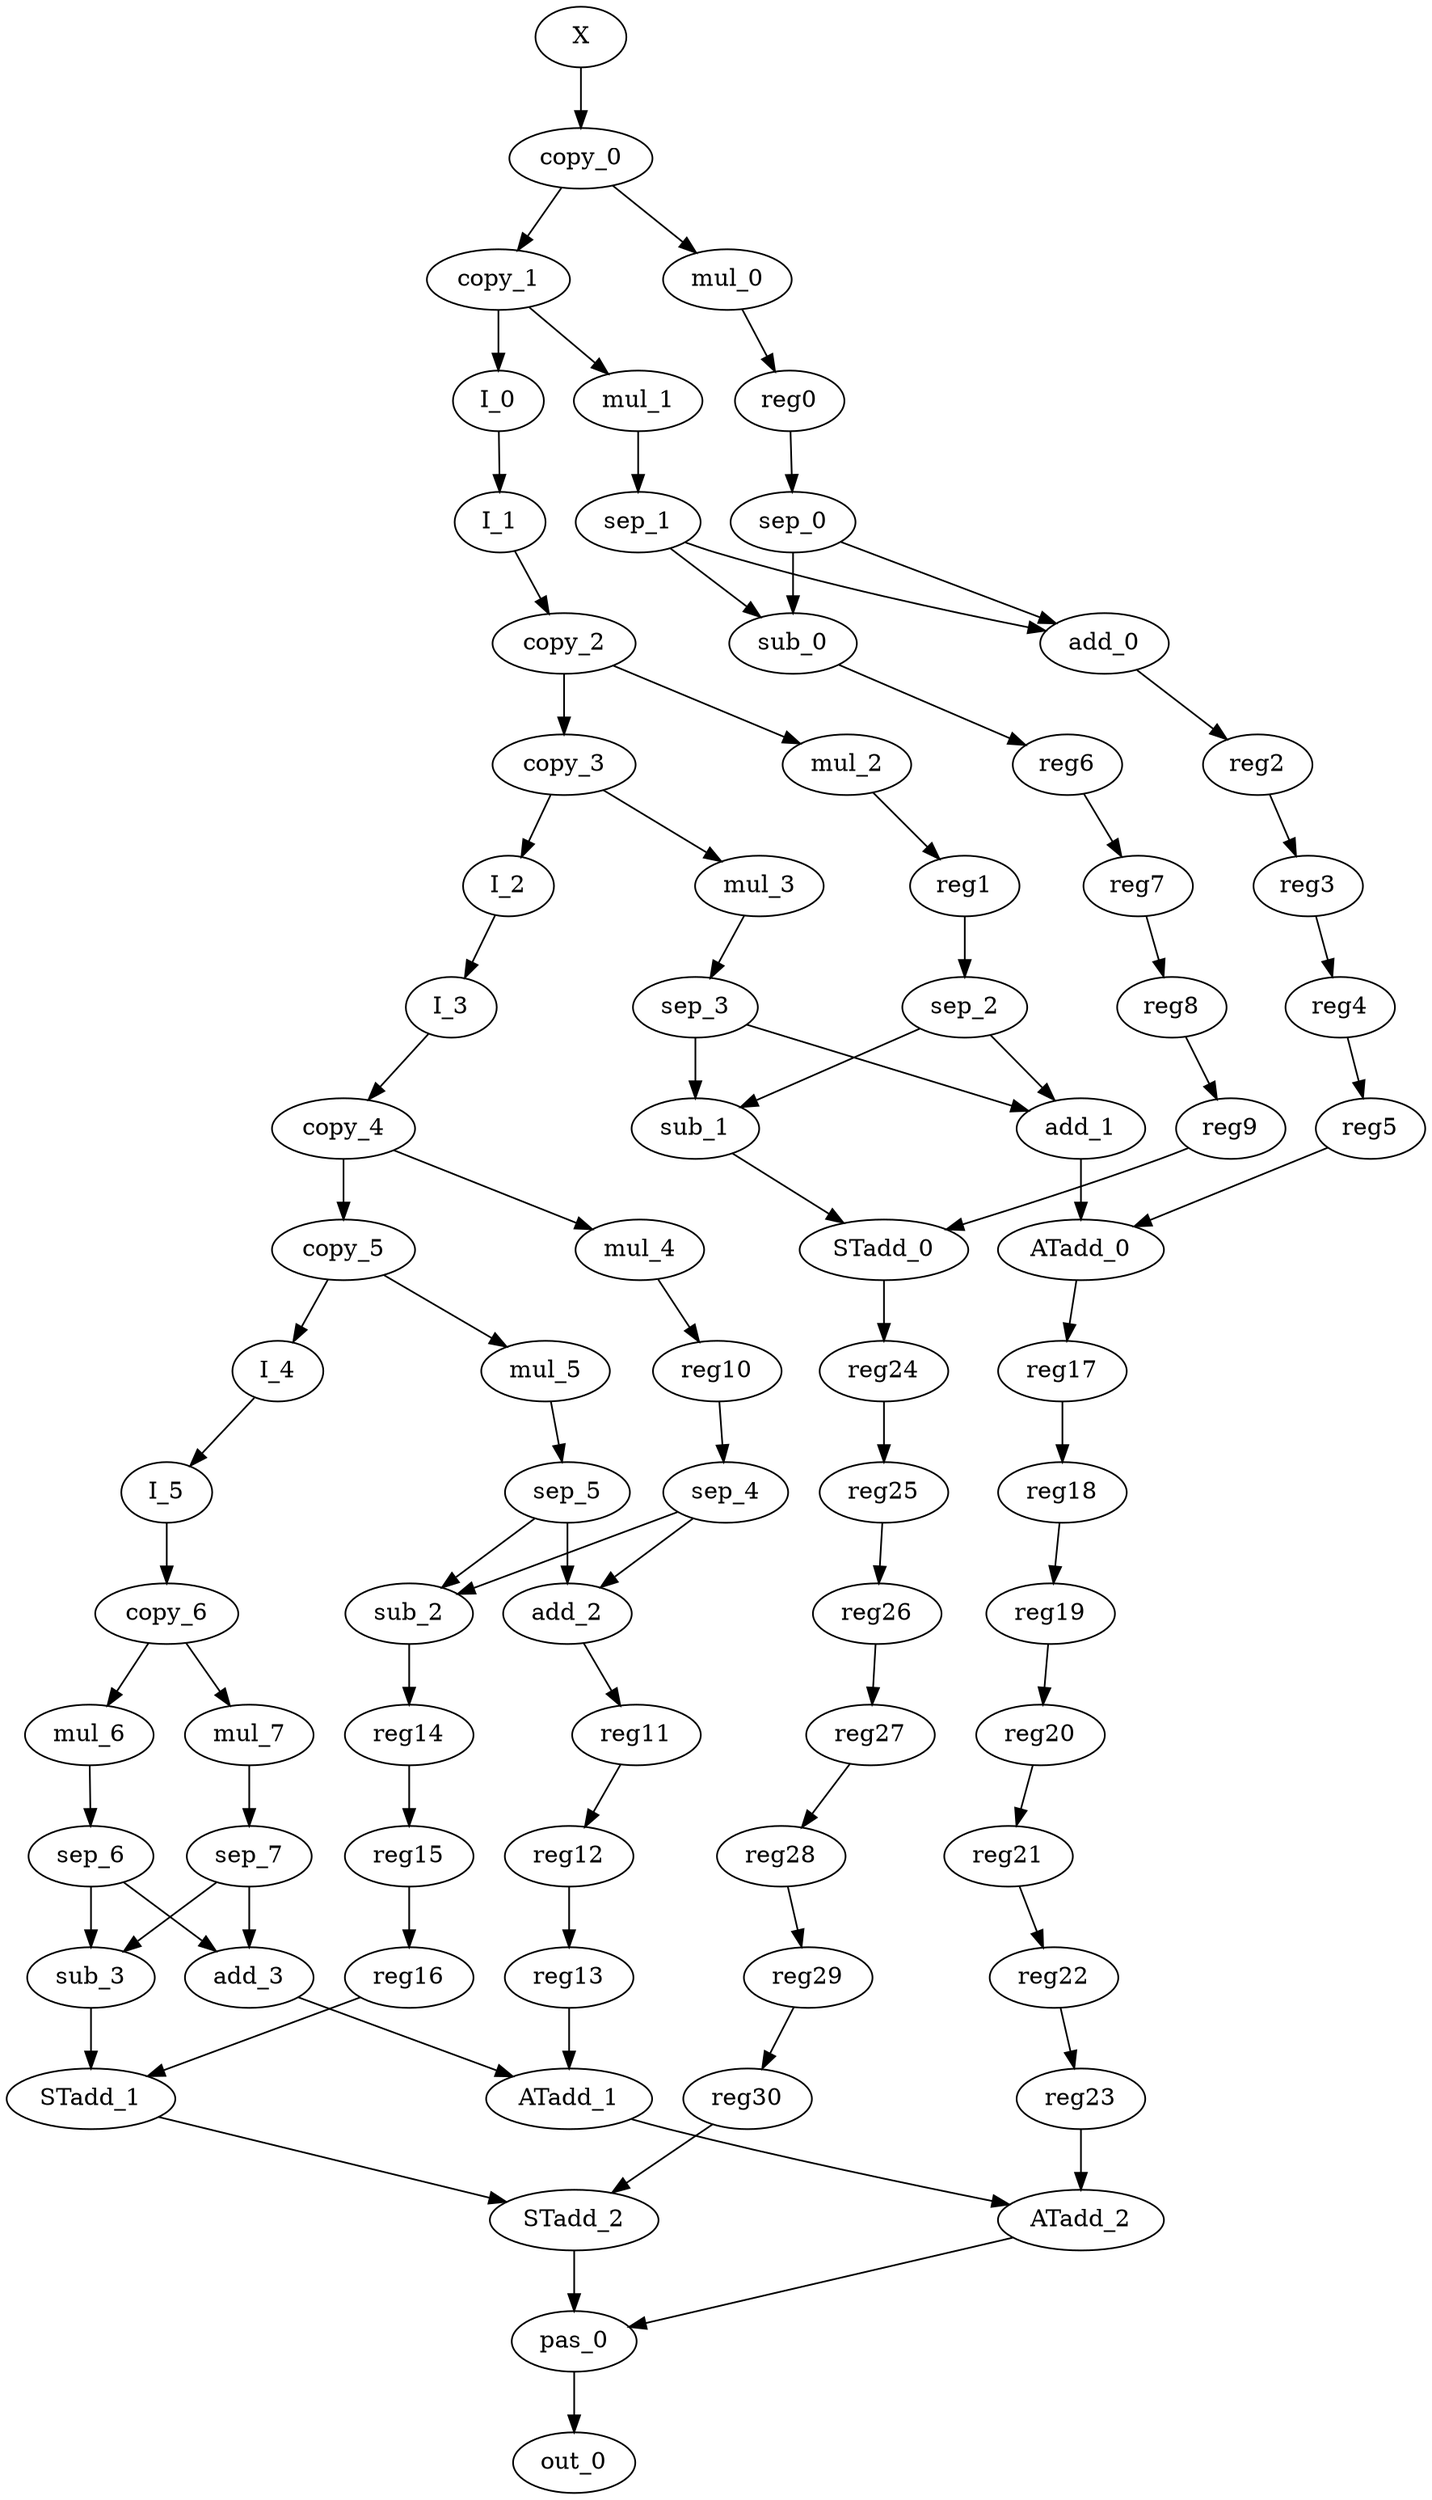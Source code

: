 digraph G {
    sub_1;
    STadd_0;
    ATadd_2;
    pas_0;
    copy_2;
    copy_3;
    mul_2;
    mul_1;
    sep_1;
    sub_3;
    STadd_1;
    copy_6;
    mul_6;
    mul_7;
    add_1;
    ATadd_0;
    add_2;
    reg11;
    STadd_2;
    sep_6;
    add_3;
    ATadd_1;
    sep_3;
    sep_4;
    sub_2;
    sep_2;
    copy_5;
    mul_5;
    I_4;
    sep_0;
    add_0;
    sub_0;
    I_3;
    copy_4;
    sep_5;
    sep_7;
    reg24;
    I_0;
    I_1;
    copy_1;
    mul_0;
    reg0;
    I_2;
    reg17;
    reg2;
    I_5;
    out_0;
    copy_0;
    mul_3;
    mul_4;
    reg10;
    reg6;
    reg14;
    reg1;
    X;
    reg25;
    reg26;
    reg27;
    reg28;
    reg29;
    reg30;
    reg12;
    reg13;
    reg7;
    reg8;
    reg9;
    reg18;
    reg19;
    reg20;
    reg21;
    reg22;
    reg23;
    reg3;
    reg4;
    reg5;
    reg15;
    reg16;
    sub_1 -> STadd_0 [weight=0];
    STadd_0 -> reg24 [weight=1];
    ATadd_2 -> pas_0 [weight=0];
    pas_0 -> out_0 [weight=0];
    copy_2 -> copy_3 [weight=2];
    copy_2 -> mul_2 [weight=0];
    copy_3 -> mul_3 [weight=0];
    copy_3 -> I_2 [weight=0];
    mul_2 -> reg1 [weight=0];
    mul_1 -> sep_1 [weight=1];
    sep_1 -> add_0 [weight=0];
    sep_1 -> sub_0 [weight=0];
    sub_3 -> STadd_1 [weight=1];
    STadd_1 -> STadd_2 [weight=0];
    copy_6 -> mul_6 [weight=0];
    copy_6 -> mul_7 [weight=0];
    mul_6 -> sep_6 [weight=0];
    mul_7 -> sep_7 [weight=0];
    add_1 -> ATadd_0 [weight=6];
    ATadd_0 -> reg17 [weight=0];
    add_2 -> reg11 [weight=0];
    reg11 -> reg12 [weight=0];
    STadd_2 -> pas_0 [weight=1];
    sep_6 -> sub_3 [weight=0];
    sep_6 -> add_3 [weight=0];
    add_3 -> ATadd_1 [weight=0];
    ATadd_1 -> ATadd_2 [weight=0];
    sep_3 -> sub_1 [weight=2];
    sep_3 -> add_1 [weight=0];
    sep_4 -> add_2 [weight=0];
    sep_4 -> sub_2 [weight=0];
    sub_2 -> reg14 [weight=4];
    sep_2 -> add_1 [weight=0];
    sep_2 -> sub_1 [weight=0];
    copy_5 -> mul_5 [weight=0];
    copy_5 -> I_4 [weight=0];
    mul_5 -> sep_5 [weight=0];
    I_4 -> I_5 [weight=0];
    sep_0 -> add_0 [weight=0];
    sep_0 -> sub_0 [weight=2];
    add_0 -> reg2 [weight=0];
    sub_0 -> reg6 [weight=0];
    I_3 -> copy_4 [weight=0];
    copy_4 -> copy_5 [weight=2];
    copy_4 -> mul_4 [weight=0];
    sep_5 -> sub_2 [weight=0];
    sep_5 -> add_2 [weight=2];
    sep_7 -> sub_3 [weight=0];
    sep_7 -> add_3 [weight=2];
    reg24 -> reg25 [weight=1];
    I_0 -> I_1 [weight=0];
    I_1 -> copy_2 [weight=0];
    copy_1 -> mul_1 [weight=1];
    copy_1 -> I_0 [weight=2];
    mul_0 -> reg0 [weight=0];
    reg0 -> sep_0 [weight=0];
    I_2 -> I_3 [weight=0];
    reg17 -> reg18 [weight=1];
    reg2 -> reg3 [weight=0];
    I_5 -> copy_6 [weight=1];
    copy_0 -> copy_1 [weight=0];
    copy_0 -> mul_0 [weight=0];
    mul_3 -> sep_3 [weight=0];
    mul_4 -> reg10 [weight=0];
    reg10 -> sep_4 [weight=0];
    reg6 -> reg7 [weight=0];
    reg14 -> reg15 [weight=4];
    reg1 -> sep_2 [weight=2];
    X -> copy_0 [weight=1];
    reg25 -> reg26 [weight=0];
    reg26 -> reg27 [weight=0];
    reg27 -> reg28 [weight=0];
    reg28 -> reg29 [weight=0];
    reg29 -> reg30 [weight=0];
    reg30 -> STadd_2 [weight=0];
    reg12 -> reg13 [weight=0];
    reg13 -> ATadd_1 [weight=5];
    reg7 -> reg8 [weight=0];
    reg8 -> reg9 [weight=0];
    reg9 -> STadd_0 [weight=0];
    reg18 -> reg19 [weight=0];
    reg19 -> reg20 [weight=0];
    reg20 -> reg21 [weight=0];
    reg21 -> reg22 [weight=0];
    reg22 -> reg23 [weight=0];
    reg23 -> ATadd_2 [weight=2];
    reg3 -> reg4 [weight=0];
    reg4 -> reg5 [weight=0];
    reg5 -> ATadd_0 [weight=0];
    reg15 -> reg16 [weight=2];
    reg16 -> STadd_1 [weight=0];
}
